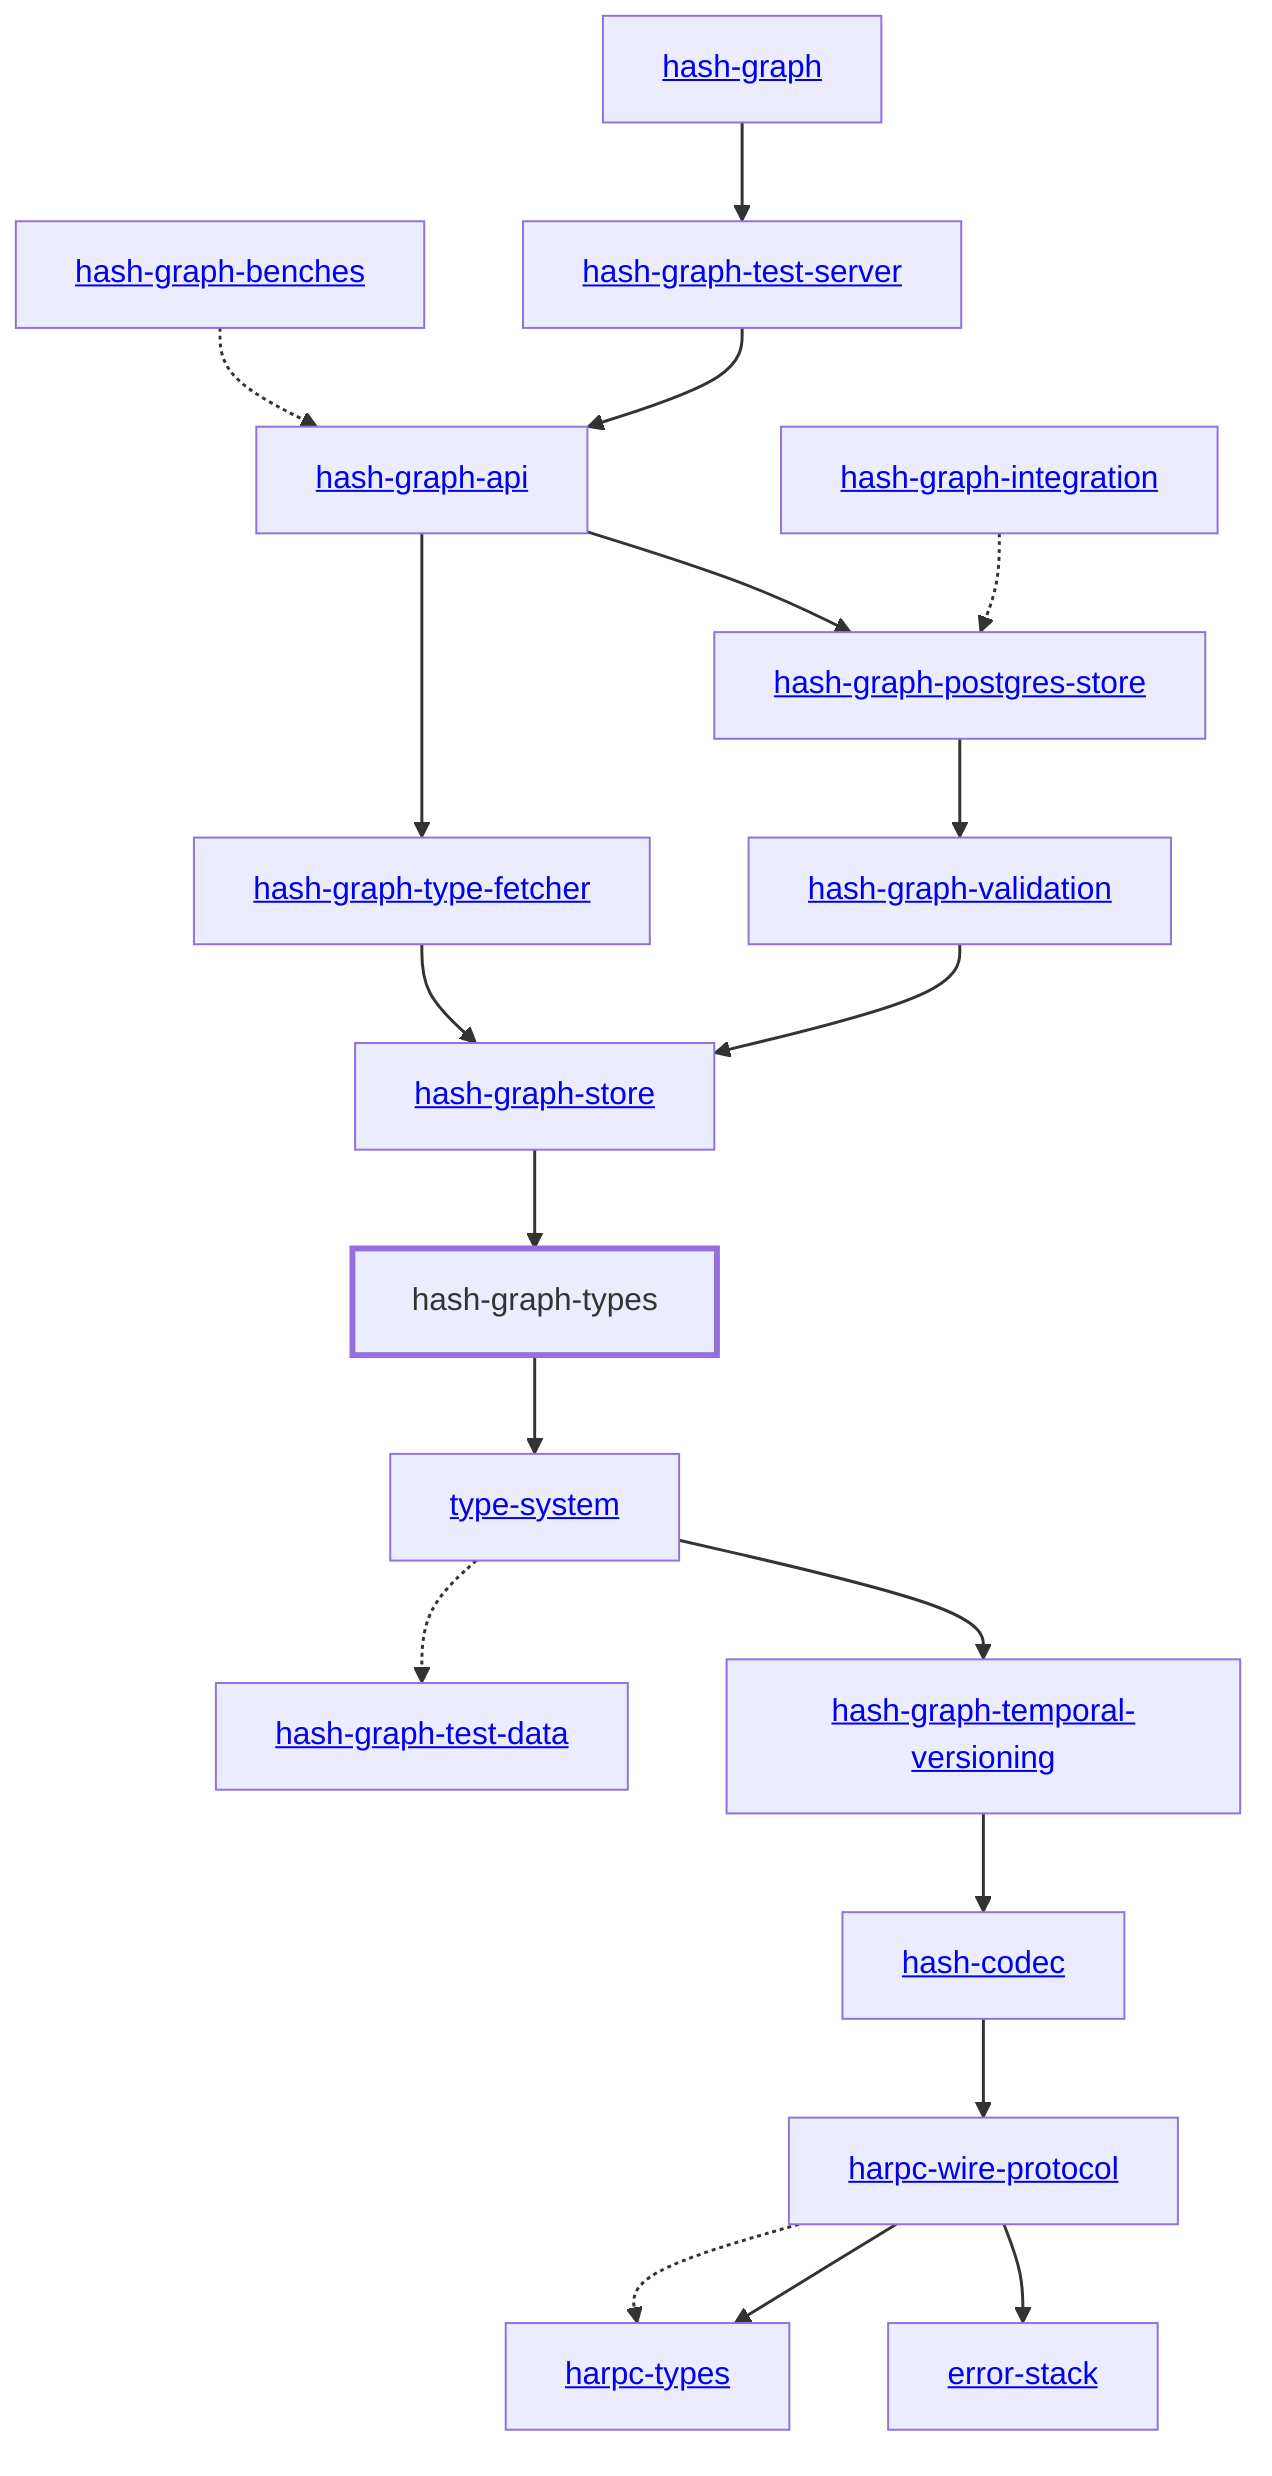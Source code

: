 graph TD
    linkStyle default stroke-width:1.5px
    classDef default stroke-width:1px
    classDef root stroke-width:3px
    classDef dev stroke-width:1px
    classDef build stroke-width:1px
    %% Legend
    %% --> : Normal dependency
    %% -.-> : Dev dependency
    %% ---> : Build dependency
    0[<a href="../hash_codec/index.html">hash-codec</a>]
    1[<a href="../hash_graph/index.html">hash-graph</a>]
    2[<a href="../hash_graph_api/index.html">hash-graph-api</a>]
    3[<a href="../hash_graph_type_fetcher/index.html">hash-graph-type-fetcher</a>]
    4[<a href="../hash_graph_benches/index.html">hash-graph-benches</a>]
    5[<a href="../hash_graph_integration/index.html">hash-graph-integration</a>]
    6[hash-graph-types]
    class 6 root
    7[<a href="../error_stack/index.html">error-stack</a>]
    8[<a href="../hash_graph_validation/index.html">hash-graph-validation</a>]
    9[<a href="../hash_graph_postgres_store/index.html">hash-graph-postgres-store</a>]
    10[<a href="../hash_graph_store/index.html">hash-graph-store</a>]
    11[<a href="../hash_graph_temporal_versioning/index.html">hash-graph-temporal-versioning</a>]
    12[<a href="../hash_graph_test_data/index.html">hash-graph-test-data</a>]
    13[<a href="../hash_graph_test_server/index.html">hash-graph-test-server</a>]
    14[<a href="../type_system/index.html">type-system</a>]
    15[<a href="../harpc_types/index.html">harpc-types</a>]
    16[<a href="../harpc_wire_protocol/index.html">harpc-wire-protocol</a>]
    3 --> 10
    4 -.-> 2
    5 -.-> 9
    9 --> 8
    11 --> 0
    13 --> 2
    16 --> 7
    16 --> 15
    16 -.-> 15
    0 --> 16
    14 --> 11
    8 --> 10
    1 --> 13
    14 -.-> 12
    10 --> 6
    2 --> 9
    2 --> 3
    6 --> 14